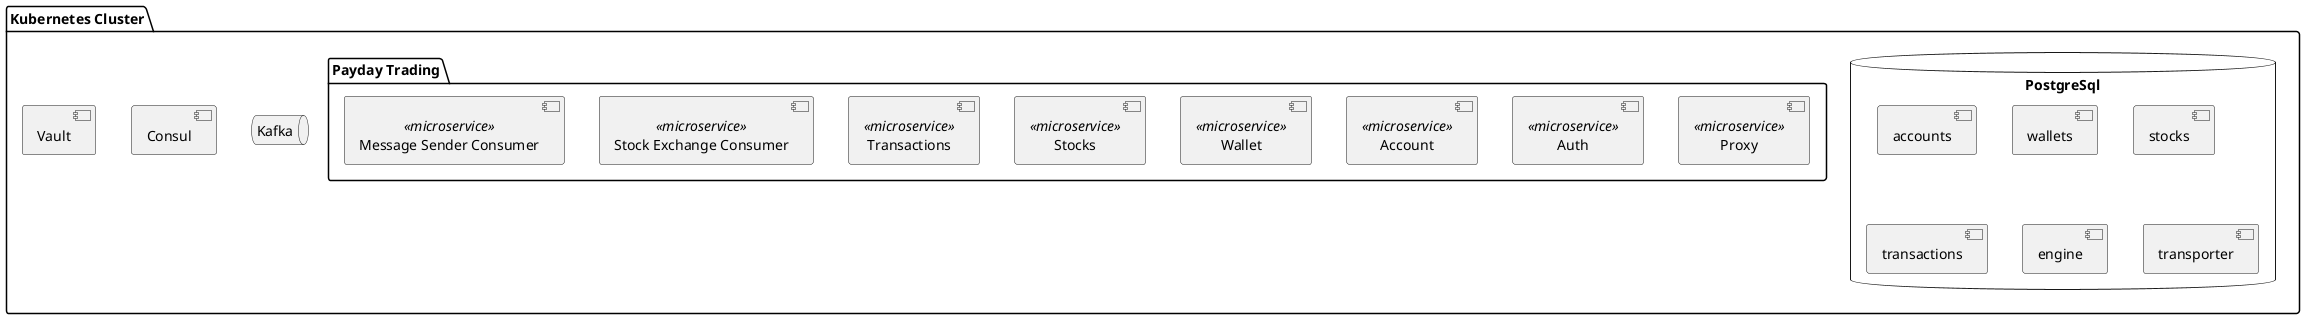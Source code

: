 @startuml
skinparam Shadowing false

package "Kubernetes Cluster" {
    database "PostgreSql" as db {
        [accounts]
        [wallets]
        [stocks]
        [transactions]
        [engine]
        [transporter]
    }
    
    queue "Kafka" as mq {

    } 

    component "Consul" as sd {

    }


    component "Vault" as secret {

    }



    package "Payday Trading" {
        component "Proxy" as ms_proxy <<microservice>> {
          
        }

        component "Auth" as ms_auth <<microservice>> {
          
        }

        component "Account" as ms_account <<microservice>> {
            
        }

        component "Wallet" as ms_wallet <<microservice>> {
            
        }

        component "Stocks" as ms_stock <<microservice>> {
            
        }

        component "Transactions" as ms_transaction <<microservice>> {
            
        }

        component "Stock Exchange Consumer" as ms_exchange <<microservice>> {
            
        }
        

        component "Message Sender Consumer" as ms_sender <<microservice>> {
            
        }
        
    }
}












' cloud {
'     [GitHub] as github
' }

' package "Local Machine" {
'     [nodejs] as scrape
' }

' package "GCP" {
'     database "Cloud Datastore" as datastore {
'         [entity]
'     }
    
'     database "Cloud Storage" as gcs {
'         [bucket]
'     }

'     node "App Engine" {
'         frame "Standard" {
'             [indexer]
'             [web]
'         }
'         frame "Flexible" {
'             [syntax_checker]
'             [renderer]
'         }
'         database "TaskQueue" as taskqueue {
'             [index-create-queue] as queue
'         }
'         [Search API] as searchapi
'     }
' }

' actor User as user

' scrape --> github : 1. scraping
' scrape -r-> bucket : 2. put GitHub urls
' bucket -d-> indexer : 3. notification
' indexer -l-> queue : 4. put task
' queue -r-> indexer : 5. execute task
' indexer --> syntax_checker : 6. syntax check
' indexer --> renderer : 7. rendering
' indexer -u-> entity : 8. put
' web -u-> entity : 9. get
' web -d-> searchapi : 10. search
' web -r-> user : 11. show web page

@enduml
